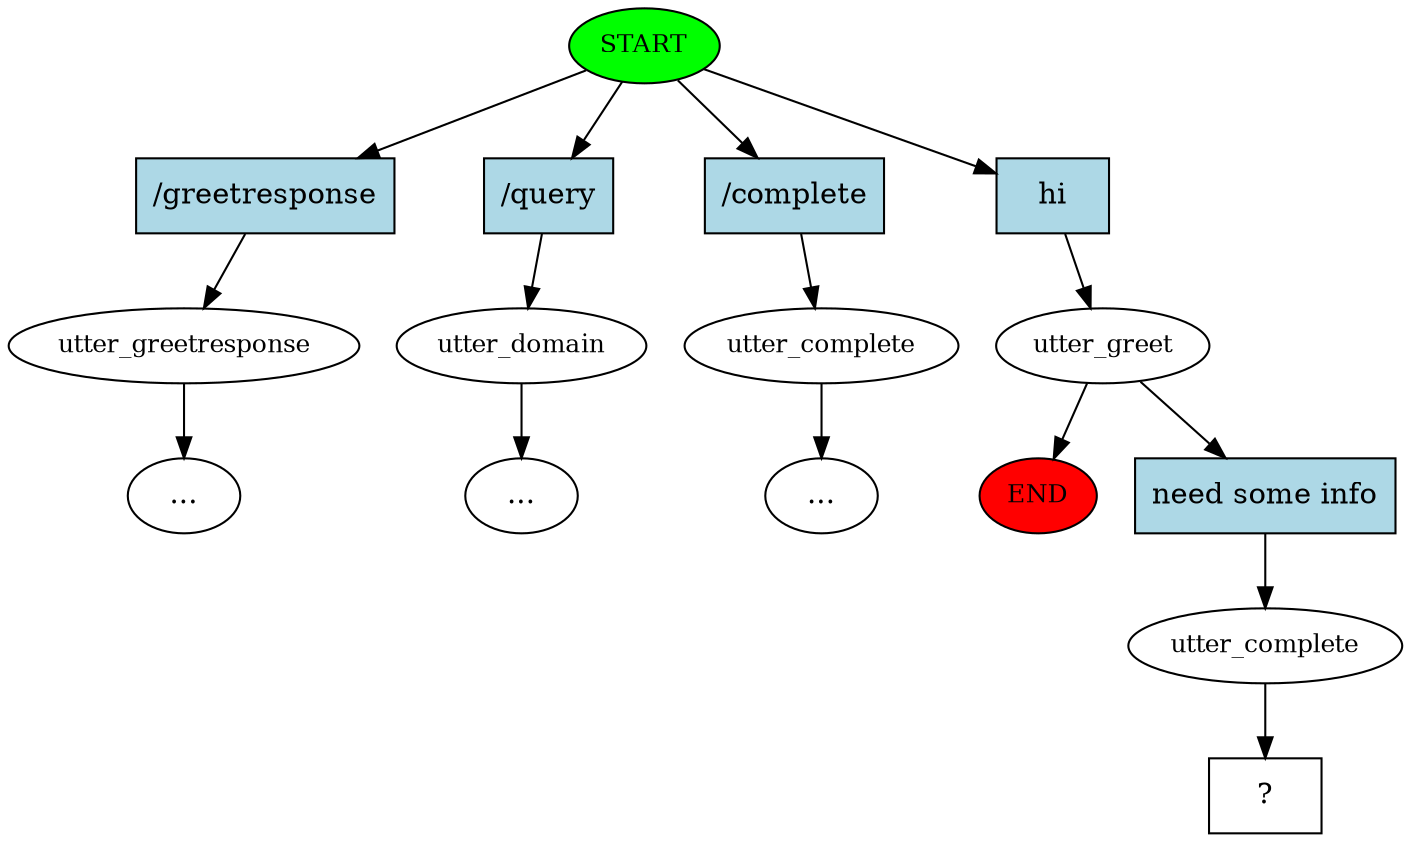 digraph  {
0 [class="start active", fillcolor=green, fontsize=12, label=START, style=filled];
"-1" [class=end, fillcolor=red, fontsize=12, label=END, style=filled];
1 [class="", fontsize=12, label=utter_greetresponse];
"-3" [class=ellipsis, label="..."];
2 [class="", fontsize=12, label=utter_domain];
"-4" [class=ellipsis, label="..."];
3 [class="", fontsize=12, label=utter_complete];
"-5" [class=ellipsis, label="..."];
4 [class=active, fontsize=12, label=utter_greet];
6 [class=active, fontsize=12, label=utter_complete];
7 [class="intent dashed active", label="  ?  ", shape=rect];
8 [class=intent, fillcolor=lightblue, label="/greetresponse", shape=rect, style=filled];
9 [class=intent, fillcolor=lightblue, label="/query", shape=rect, style=filled];
10 [class=intent, fillcolor=lightblue, label="/complete", shape=rect, style=filled];
11 [class="intent active", fillcolor=lightblue, label=hi, shape=rect, style=filled];
12 [class="intent active", fillcolor=lightblue, label="need some info", shape=rect, style=filled];
0 -> 8  [class="", key=0];
0 -> 9  [class="", key=0];
0 -> 10  [class="", key=0];
0 -> 11  [class=active, key=0];
1 -> "-3"  [class="", key=NONE, label=""];
2 -> "-4"  [class="", key=NONE, label=""];
3 -> "-5"  [class="", key=NONE, label=""];
4 -> "-1"  [class="", key=NONE, label=""];
4 -> 12  [class=active, key=0];
6 -> 7  [class=active, key=NONE, label=""];
8 -> 1  [class="", key=0];
9 -> 2  [class="", key=0];
10 -> 3  [class="", key=0];
11 -> 4  [class=active, key=0];
12 -> 6  [class=active, key=0];
}
